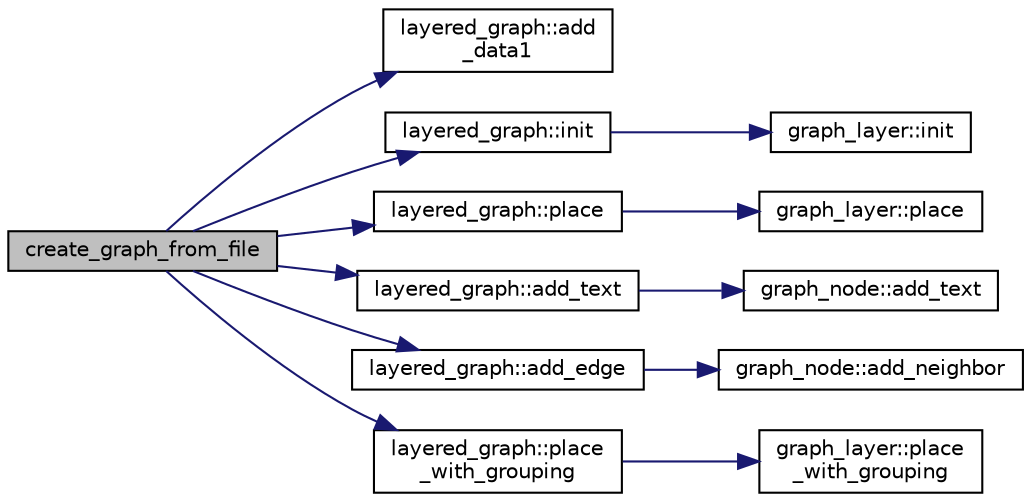 digraph "create_graph_from_file"
{
  edge [fontname="Helvetica",fontsize="10",labelfontname="Helvetica",labelfontsize="10"];
  node [fontname="Helvetica",fontsize="10",shape=record];
  rankdir="LR";
  Node0 [label="create_graph_from_file",height=0.2,width=0.4,color="black", fillcolor="grey75", style="filled", fontcolor="black"];
  Node0 -> Node1 [color="midnightblue",fontsize="10",style="solid",fontname="Helvetica"];
  Node1 [label="layered_graph::add\l_data1",height=0.2,width=0.4,color="black", fillcolor="white", style="filled",URL="$da/db1/classlayered__graph.html#a008a6f2cb68387f41f8bf01cf5c0c957"];
  Node0 -> Node2 [color="midnightblue",fontsize="10",style="solid",fontname="Helvetica"];
  Node2 [label="layered_graph::init",height=0.2,width=0.4,color="black", fillcolor="white", style="filled",URL="$da/db1/classlayered__graph.html#a3d3422898f1e8d31eb937fcc460dbac2"];
  Node2 -> Node3 [color="midnightblue",fontsize="10",style="solid",fontname="Helvetica"];
  Node3 [label="graph_layer::init",height=0.2,width=0.4,color="black", fillcolor="white", style="filled",URL="$de/d87/classgraph__layer.html#a4b3e02d2069fb0127514a3d9ce000ff0"];
  Node0 -> Node4 [color="midnightblue",fontsize="10",style="solid",fontname="Helvetica"];
  Node4 [label="layered_graph::place",height=0.2,width=0.4,color="black", fillcolor="white", style="filled",URL="$da/db1/classlayered__graph.html#a5449ff3de184b379ed6986f6e78c8c4a"];
  Node4 -> Node5 [color="midnightblue",fontsize="10",style="solid",fontname="Helvetica"];
  Node5 [label="graph_layer::place",height=0.2,width=0.4,color="black", fillcolor="white", style="filled",URL="$de/d87/classgraph__layer.html#a24ae195b3ddbb86164b816db1ad2223a"];
  Node0 -> Node6 [color="midnightblue",fontsize="10",style="solid",fontname="Helvetica"];
  Node6 [label="layered_graph::add_text",height=0.2,width=0.4,color="black", fillcolor="white", style="filled",URL="$da/db1/classlayered__graph.html#aa9c738e91c1bbd546c39e6a32ff05c83"];
  Node6 -> Node7 [color="midnightblue",fontsize="10",style="solid",fontname="Helvetica"];
  Node7 [label="graph_node::add_text",height=0.2,width=0.4,color="black", fillcolor="white", style="filled",URL="$d6/d21/classgraph__node.html#af21adc4e54d53c060db9470669ca8e3f"];
  Node0 -> Node8 [color="midnightblue",fontsize="10",style="solid",fontname="Helvetica"];
  Node8 [label="layered_graph::add_edge",height=0.2,width=0.4,color="black", fillcolor="white", style="filled",URL="$da/db1/classlayered__graph.html#a018a287d904e5be8d95cf9a5b358f838"];
  Node8 -> Node9 [color="midnightblue",fontsize="10",style="solid",fontname="Helvetica"];
  Node9 [label="graph_node::add_neighbor",height=0.2,width=0.4,color="black", fillcolor="white", style="filled",URL="$d6/d21/classgraph__node.html#a22cf1ed1de6059f37be3e8f778cbba09"];
  Node0 -> Node10 [color="midnightblue",fontsize="10",style="solid",fontname="Helvetica"];
  Node10 [label="layered_graph::place\l_with_grouping",height=0.2,width=0.4,color="black", fillcolor="white", style="filled",URL="$da/db1/classlayered__graph.html#a1b4f3b91e957060dc9375b9ce9c8b1a3"];
  Node10 -> Node11 [color="midnightblue",fontsize="10",style="solid",fontname="Helvetica"];
  Node11 [label="graph_layer::place\l_with_grouping",height=0.2,width=0.4,color="black", fillcolor="white", style="filled",URL="$de/d87/classgraph__layer.html#a3a75deb6bc8d38d369004528b3d06f76"];
}
